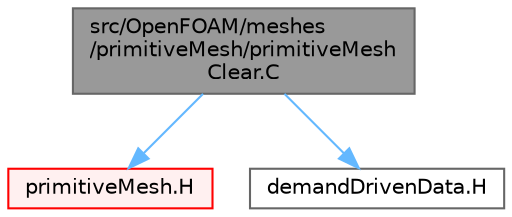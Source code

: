 digraph "src/OpenFOAM/meshes/primitiveMesh/primitiveMeshClear.C"
{
 // LATEX_PDF_SIZE
  bgcolor="transparent";
  edge [fontname=Helvetica,fontsize=10,labelfontname=Helvetica,labelfontsize=10];
  node [fontname=Helvetica,fontsize=10,shape=box,height=0.2,width=0.4];
  Node1 [id="Node000001",label="src/OpenFOAM/meshes\l/primitiveMesh/primitiveMesh\lClear.C",height=0.2,width=0.4,color="gray40", fillcolor="grey60", style="filled", fontcolor="black",tooltip=" "];
  Node1 -> Node2 [id="edge1_Node000001_Node000002",color="steelblue1",style="solid",tooltip=" "];
  Node2 [id="Node000002",label="primitiveMesh.H",height=0.2,width=0.4,color="red", fillcolor="#FFF0F0", style="filled",URL="$primitiveMesh_8H.html",tooltip=" "];
  Node1 -> Node235 [id="edge2_Node000001_Node000235",color="steelblue1",style="solid",tooltip=" "];
  Node235 [id="Node000235",label="demandDrivenData.H",height=0.2,width=0.4,color="grey40", fillcolor="white", style="filled",URL="$demandDrivenData_8H.html",tooltip="Template functions to aid in the implementation of demand driven data."];
}
